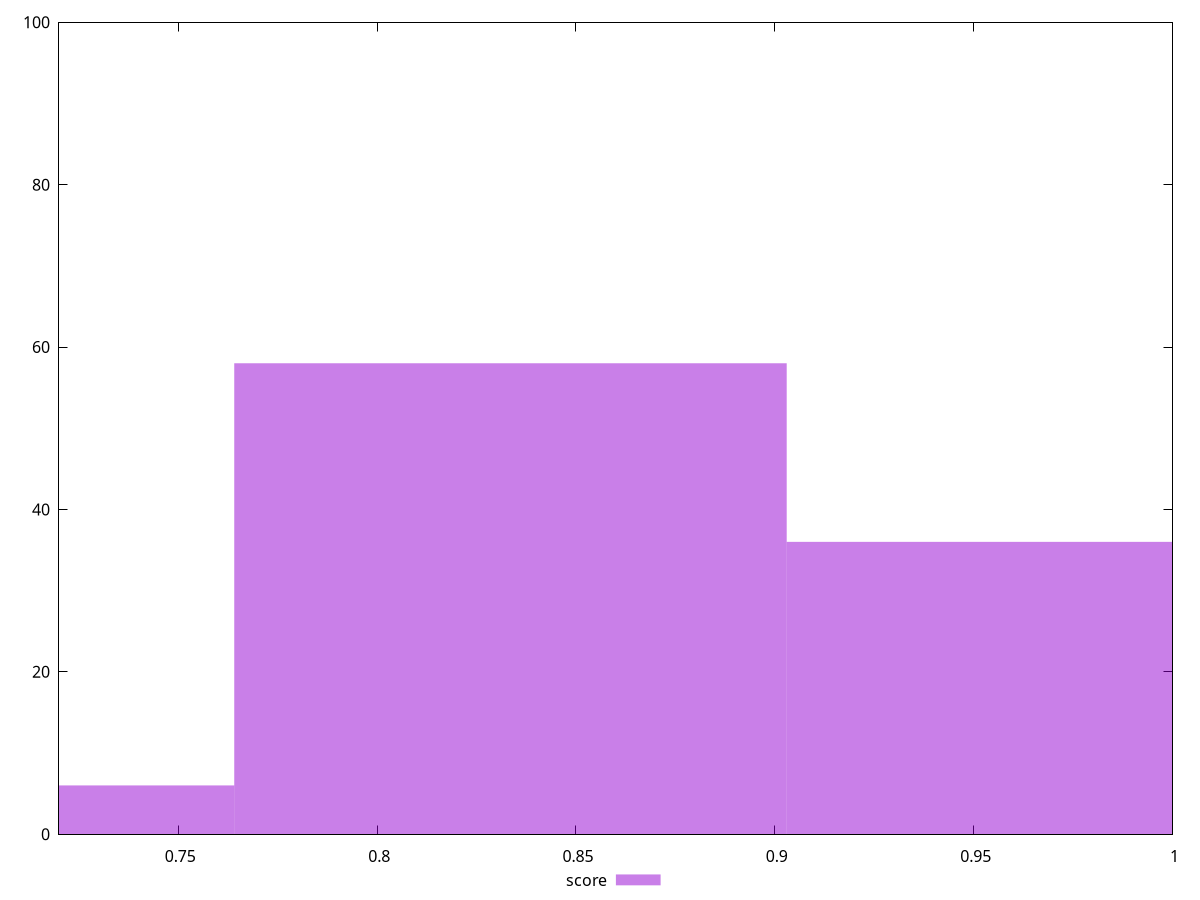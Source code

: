 reset

$score <<EOF
0.8335280669242862 58
0.9724494114116672 36
0.6946067224369051 6
EOF

set key outside below
set boxwidth 0.13892134448738103
set xrange [0.72:1]
set yrange [0:100]
set trange [0:100]
set style fill transparent solid 0.5 noborder
set terminal svg size 640, 490 enhanced background rgb 'white'
set output "reprap/unused-css-rules/samples/pages+cached+noexternal+nomedia+nocss/score/histogram.svg"

plot $score title "score" with boxes

reset
